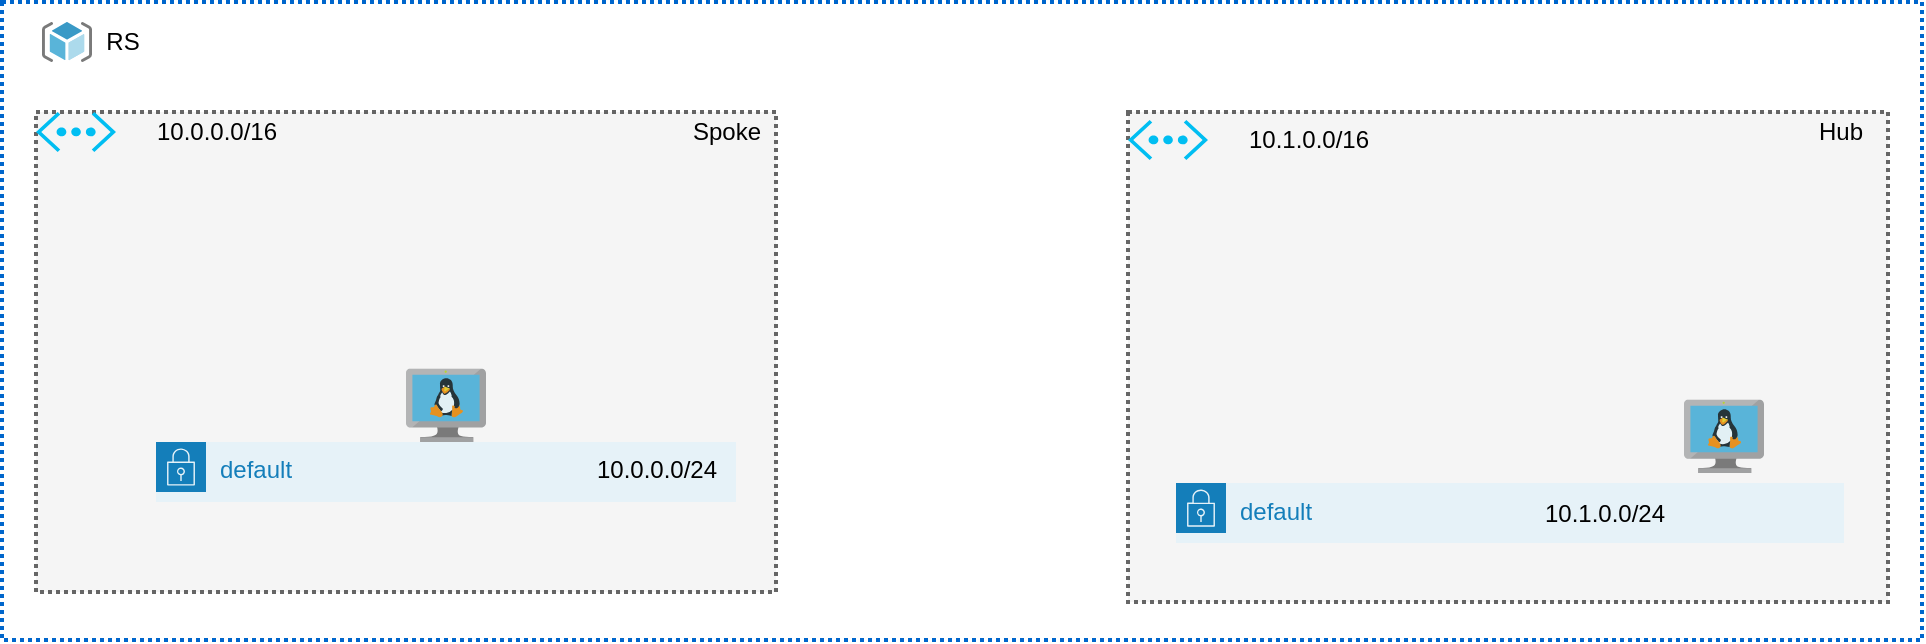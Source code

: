 <mxfile version="15.7.3" type="device" pages="2"><diagram id="hR2VdNrIBjLnMXKwm23U" name="Main Topology"><mxGraphModel dx="1502" dy="1025" grid="0" gridSize="10" guides="1" tooltips="1" connect="1" arrows="1" fold="1" page="0" pageScale="1" pageWidth="850" pageHeight="1100" math="0" shadow="0"><root><mxCell id="0"/><mxCell id="1" parent="0"/><mxCell id="ZIYtXUw6ZxtMS1BVnvs7-1" value="" style="whiteSpace=wrap;html=1;dashed=1;strokeColor=#0066CC;strokeWidth=2;dashPattern=1 1;" parent="1" vertex="1"><mxGeometry x="-7" y="40" width="960" height="319" as="geometry"/></mxCell><mxCell id="_tkcmpxjTreQOgK2wmGO-6" value="" style="whiteSpace=wrap;html=1;dashed=1;strokeWidth=2;dashPattern=1 1;strokeColor=#666666;fillColor=#f5f5f5;fontColor=#333333;" parent="1" vertex="1"><mxGeometry x="556" y="95" width="380" height="245" as="geometry"/></mxCell><mxCell id="_tkcmpxjTreQOgK2wmGO-2" value="" style="verticalLabelPosition=bottom;html=1;verticalAlign=top;align=center;strokeColor=none;fillColor=#00BEF2;shape=mxgraph.azure.virtual_network;pointerEvents=1;dashed=1;" parent="1" vertex="1"><mxGeometry x="556" y="99" width="40" height="20" as="geometry"/></mxCell><mxCell id="_tkcmpxjTreQOgK2wmGO-4" value="default" style="points=[[0,0],[0.25,0],[0.5,0],[0.75,0],[1,0],[1,0.25],[1,0.5],[1,0.75],[1,1],[0.75,1],[0.5,1],[0.25,1],[0,1],[0,0.75],[0,0.5],[0,0.25]];outlineConnect=0;gradientColor=none;html=1;whiteSpace=wrap;fontSize=12;fontStyle=0;shape=mxgraph.aws4.group;grIcon=mxgraph.aws4.group_security_group;grStroke=0;strokeColor=#147EBA;fillColor=#E6F2F8;verticalAlign=top;align=left;spacingLeft=30;fontColor=#147EBA;dashed=0;" parent="1" vertex="1"><mxGeometry x="580" y="280.53" width="334" height="30" as="geometry"/></mxCell><mxCell id="_tkcmpxjTreQOgK2wmGO-7" value="" style="whiteSpace=wrap;html=1;dashed=1;strokeWidth=2;dashPattern=1 1;strokeColor=#666666;fillColor=#f5f5f5;fontColor=#333333;" parent="1" vertex="1"><mxGeometry x="10" y="95" width="370" height="240" as="geometry"/></mxCell><mxCell id="_tkcmpxjTreQOgK2wmGO-8" value="" style="verticalLabelPosition=bottom;html=1;verticalAlign=top;align=center;strokeColor=none;fillColor=#00BEF2;shape=mxgraph.azure.virtual_network;pointerEvents=1;dashed=1;" parent="1" vertex="1"><mxGeometry x="10" y="95" width="40" height="20" as="geometry"/></mxCell><mxCell id="_tkcmpxjTreQOgK2wmGO-10" value="default" style="points=[[0,0],[0.25,0],[0.5,0],[0.75,0],[1,0],[1,0.25],[1,0.5],[1,0.75],[1,1],[0.75,1],[0.5,1],[0.25,1],[0,1],[0,0.75],[0,0.5],[0,0.25]];outlineConnect=0;gradientColor=none;html=1;whiteSpace=wrap;fontSize=12;fontStyle=0;shape=mxgraph.aws4.group;grIcon=mxgraph.aws4.group_security_group;grStroke=0;strokeColor=#147EBA;fillColor=#E6F2F8;verticalAlign=top;align=left;spacingLeft=30;fontColor=#147EBA;dashed=0;" parent="1" vertex="1"><mxGeometry x="70" y="260" width="290" height="30" as="geometry"/></mxCell><mxCell id="_tkcmpxjTreQOgK2wmGO-11" value="" style="aspect=fixed;html=1;points=[];align=center;image;fontSize=12;image=img/lib/mscae/VM_Linux.svg;dashed=1;" parent="1" vertex="1"><mxGeometry x="195" y="223.2" width="40" height="36.8" as="geometry"/></mxCell><mxCell id="_tkcmpxjTreQOgK2wmGO-14" value="10.1.0.0/16" style="text;html=1;resizable=0;autosize=1;align=center;verticalAlign=middle;points=[];fillColor=none;strokeColor=none;rounded=0;dashed=1;" parent="1" vertex="1"><mxGeometry x="606" y="99" width="80" height="20" as="geometry"/></mxCell><mxCell id="_tkcmpxjTreQOgK2wmGO-15" value="10.0.0.0/16" style="text;html=1;resizable=0;autosize=1;align=center;verticalAlign=middle;points=[];fillColor=none;strokeColor=none;rounded=0;dashed=1;" parent="1" vertex="1"><mxGeometry x="60" y="95" width="80" height="20" as="geometry"/></mxCell><mxCell id="_tkcmpxjTreQOgK2wmGO-17" value="10.1.0.0/24" style="text;html=1;resizable=0;autosize=1;align=center;verticalAlign=middle;points=[];fillColor=none;strokeColor=none;rounded=0;dashed=1;" parent="1" vertex="1"><mxGeometry x="759" y="286.53" width="70" height="18" as="geometry"/></mxCell><mxCell id="_tkcmpxjTreQOgK2wmGO-19" value="10.0.0.0/24" style="text;html=1;resizable=0;autosize=1;align=center;verticalAlign=middle;points=[];fillColor=none;strokeColor=none;rounded=0;dashed=1;" parent="1" vertex="1"><mxGeometry x="280" y="263.93" width="80" height="20" as="geometry"/></mxCell><mxCell id="_tkcmpxjTreQOgK2wmGO-20" value="Hub" style="text;html=1;resizable=0;autosize=1;align=center;verticalAlign=middle;points=[];fillColor=none;strokeColor=none;rounded=0;dashed=1;" parent="1" vertex="1"><mxGeometry x="892" y="95" width="40" height="20" as="geometry"/></mxCell><mxCell id="_tkcmpxjTreQOgK2wmGO-21" value="Spoke" style="text;html=1;resizable=0;autosize=1;align=center;verticalAlign=middle;points=[];fillColor=none;strokeColor=none;rounded=0;dashed=1;" parent="1" vertex="1"><mxGeometry x="330" y="95" width="50" height="20" as="geometry"/></mxCell><mxCell id="ZIYtXUw6ZxtMS1BVnvs7-2" value="" style="sketch=0;aspect=fixed;html=1;points=[];align=center;image;fontSize=12;image=img/lib/mscae/ResourceGroup.svg;strokeColor=#004C99;" parent="1" vertex="1"><mxGeometry x="13" y="50" width="25" height="20" as="geometry"/></mxCell><mxCell id="ZIYtXUw6ZxtMS1BVnvs7-3" value="RS" style="text;html=1;resizable=0;autosize=1;align=center;verticalAlign=middle;points=[];fillColor=none;strokeColor=none;rounded=0;dashed=1;" parent="1" vertex="1"><mxGeometry x="38" y="50" width="30" height="20" as="geometry"/></mxCell><mxCell id="oVeQPb-OzaXp3PCdnL57-1" value="" style="aspect=fixed;html=1;points=[];align=center;image;fontSize=12;image=img/lib/mscae/VM_Linux.svg;dashed=1;" parent="1" vertex="1"><mxGeometry x="834" y="238.73" width="40" height="36.8" as="geometry"/></mxCell></root></mxGraphModel></diagram><diagram id="kfN6UeuT7KhL0j2yO7pN" name="Default Route"><mxGraphModel dx="1259" dy="1076" grid="1" gridSize="10" guides="1" tooltips="1" connect="1" arrows="1" fold="1" page="1" pageScale="1" pageWidth="850" pageHeight="1100" math="0" shadow="0"><root><mxCell id="t3_YcBTurmadjrwCWqQb-0"/><mxCell id="t3_YcBTurmadjrwCWqQb-1" parent="t3_YcBTurmadjrwCWqQb-0"/><mxCell id="VGM-Mk77CD5rtXH_1FjX-0" value="" style="whiteSpace=wrap;html=1;dashed=1;strokeColor=#0066CC;strokeWidth=2;dashPattern=1 1;" vertex="1" parent="t3_YcBTurmadjrwCWqQb-1"><mxGeometry x="70" y="240" width="1170" height="350" as="geometry"/></mxCell><mxCell id="VGM-Mk77CD5rtXH_1FjX-1" value="" style="whiteSpace=wrap;html=1;dashed=1;strokeWidth=2;dashPattern=1 1;strokeColor=#666666;fillColor=#f5f5f5;fontColor=#333333;" vertex="1" parent="t3_YcBTurmadjrwCWqQb-1"><mxGeometry x="580" y="295" width="620" height="240" as="geometry"/></mxCell><mxCell id="VGM-Mk77CD5rtXH_1FjX-2" value="" style="verticalLabelPosition=bottom;html=1;verticalAlign=top;align=center;strokeColor=none;fillColor=#00BEF2;shape=mxgraph.azure.virtual_network;pointerEvents=1;dashed=1;" vertex="1" parent="t3_YcBTurmadjrwCWqQb-1"><mxGeometry x="580" y="295" width="40" height="20" as="geometry"/></mxCell><mxCell id="VGM-Mk77CD5rtXH_1FjX-3" value="default" style="points=[[0,0],[0.25,0],[0.5,0],[0.75,0],[1,0],[1,0.25],[1,0.5],[1,0.75],[1,1],[0.75,1],[0.5,1],[0.25,1],[0,1],[0,0.75],[0,0.5],[0,0.25]];outlineConnect=0;gradientColor=none;html=1;whiteSpace=wrap;fontSize=12;fontStyle=0;shape=mxgraph.aws4.group;grIcon=mxgraph.aws4.group_security_group;grStroke=0;strokeColor=#147EBA;fillColor=#E6F2F8;verticalAlign=top;align=left;spacingLeft=30;fontColor=#147EBA;dashed=0;" vertex="1" parent="t3_YcBTurmadjrwCWqQb-1"><mxGeometry x="600" y="480.53" width="580" height="30" as="geometry"/></mxCell><mxCell id="VGM-Mk77CD5rtXH_1FjX-4" style="edgeStyle=orthogonalEdgeStyle;rounded=0;orthogonalLoop=1;jettySize=auto;html=1;exitX=1;exitY=0.5;exitDx=0;exitDy=0;endArrow=none;endFill=0;strokeWidth=2;strokeColor=#0066CC;" edge="1" parent="t3_YcBTurmadjrwCWqQb-1" source="VGM-Mk77CD5rtXH_1FjX-5" target="VGM-Mk77CD5rtXH_1FjX-1"><mxGeometry relative="1" as="geometry"/></mxCell><mxCell id="VGM-Mk77CD5rtXH_1FjX-5" value="" style="whiteSpace=wrap;html=1;dashed=1;strokeWidth=2;dashPattern=1 1;strokeColor=#666666;fillColor=#f5f5f5;fontColor=#333333;" vertex="1" parent="t3_YcBTurmadjrwCWqQb-1"><mxGeometry x="130" y="295" width="370" height="240" as="geometry"/></mxCell><mxCell id="VGM-Mk77CD5rtXH_1FjX-6" value="" style="verticalLabelPosition=bottom;html=1;verticalAlign=top;align=center;strokeColor=none;fillColor=#00BEF2;shape=mxgraph.azure.virtual_network;pointerEvents=1;dashed=1;" vertex="1" parent="t3_YcBTurmadjrwCWqQb-1"><mxGeometry x="130" y="295" width="40" height="20" as="geometry"/></mxCell><mxCell id="VGM-Mk77CD5rtXH_1FjX-7" value="default" style="points=[[0,0],[0.25,0],[0.5,0],[0.75,0],[1,0],[1,0.25],[1,0.5],[1,0.75],[1,1],[0.75,1],[0.5,1],[0.25,1],[0,1],[0,0.75],[0,0.5],[0,0.25]];outlineConnect=0;gradientColor=none;html=1;whiteSpace=wrap;fontSize=12;fontStyle=0;shape=mxgraph.aws4.group;grIcon=mxgraph.aws4.group_security_group;grStroke=0;strokeColor=#147EBA;fillColor=#E6F2F8;verticalAlign=top;align=left;spacingLeft=30;fontColor=#147EBA;dashed=0;" vertex="1" parent="t3_YcBTurmadjrwCWqQb-1"><mxGeometry x="190" y="460" width="290" height="30" as="geometry"/></mxCell><mxCell id="VGM-Mk77CD5rtXH_1FjX-8" value="" style="aspect=fixed;html=1;points=[];align=center;image;fontSize=12;image=img/lib/mscae/VM_Linux.svg;dashed=1;" vertex="1" parent="t3_YcBTurmadjrwCWqQb-1"><mxGeometry x="315" y="423.2" width="40" height="36.8" as="geometry"/></mxCell><mxCell id="VGM-Mk77CD5rtXH_1FjX-9" value="10.1.0.0/16" style="text;html=1;resizable=0;autosize=1;align=center;verticalAlign=middle;points=[];fillColor=none;strokeColor=none;rounded=0;dashed=1;" vertex="1" parent="t3_YcBTurmadjrwCWqQb-1"><mxGeometry x="630" y="295" width="80" height="20" as="geometry"/></mxCell><mxCell id="VGM-Mk77CD5rtXH_1FjX-10" value="10.0.0.0/16" style="text;html=1;resizable=0;autosize=1;align=center;verticalAlign=middle;points=[];fillColor=none;strokeColor=none;rounded=0;dashed=1;" vertex="1" parent="t3_YcBTurmadjrwCWqQb-1"><mxGeometry x="180" y="295" width="80" height="20" as="geometry"/></mxCell><mxCell id="VGM-Mk77CD5rtXH_1FjX-11" value="10.1.1.0/24" style="text;html=1;resizable=0;autosize=1;align=center;verticalAlign=middle;points=[];fillColor=none;strokeColor=none;rounded=0;dashed=1;" vertex="1" parent="t3_YcBTurmadjrwCWqQb-1"><mxGeometry x="1100" y="488.93" width="80" height="20" as="geometry"/></mxCell><mxCell id="VGM-Mk77CD5rtXH_1FjX-12" value="10.0.0.0/24" style="text;html=1;resizable=0;autosize=1;align=center;verticalAlign=middle;points=[];fillColor=none;strokeColor=none;rounded=0;dashed=1;" vertex="1" parent="t3_YcBTurmadjrwCWqQb-1"><mxGeometry x="400" y="463.93" width="80" height="20" as="geometry"/></mxCell><mxCell id="VGM-Mk77CD5rtXH_1FjX-13" value="Hub" style="text;html=1;resizable=0;autosize=1;align=center;verticalAlign=middle;points=[];fillColor=none;strokeColor=none;rounded=0;dashed=1;" vertex="1" parent="t3_YcBTurmadjrwCWqQb-1"><mxGeometry x="905" y="295" width="40" height="20" as="geometry"/></mxCell><mxCell id="VGM-Mk77CD5rtXH_1FjX-14" value="Spoke" style="text;html=1;resizable=0;autosize=1;align=center;verticalAlign=middle;points=[];fillColor=none;strokeColor=none;rounded=0;dashed=1;" vertex="1" parent="t3_YcBTurmadjrwCWqQb-1"><mxGeometry x="450" y="295" width="50" height="20" as="geometry"/></mxCell><mxCell id="VGM-Mk77CD5rtXH_1FjX-15" value="" style="sketch=0;aspect=fixed;html=1;points=[];align=center;image;fontSize=12;image=img/lib/mscae/ResourceGroup.svg;strokeColor=#004C99;" vertex="1" parent="t3_YcBTurmadjrwCWqQb-1"><mxGeometry x="80" y="250" width="25" height="20" as="geometry"/></mxCell><mxCell id="VGM-Mk77CD5rtXH_1FjX-16" value="RS" style="text;html=1;resizable=0;autosize=1;align=center;verticalAlign=middle;points=[];fillColor=none;strokeColor=none;rounded=0;dashed=1;" vertex="1" parent="t3_YcBTurmadjrwCWqQb-1"><mxGeometry x="105" y="250" width="30" height="20" as="geometry"/></mxCell><mxCell id="VGM-Mk77CD5rtXH_1FjX-17" value="" style="sketch=0;aspect=fixed;html=1;points=[];align=center;image;fontSize=12;image=img/lib/mscae/Network_Security_Groups_Classic.svg;" vertex="1" parent="t3_YcBTurmadjrwCWqQb-1"><mxGeometry x="265" y="450" width="18.9" height="25.53" as="geometry"/></mxCell><mxCell id="VGM-Mk77CD5rtXH_1FjX-18" value="" style="sketch=0;aspect=fixed;html=1;points=[];align=center;image;fontSize=12;image=img/lib/mscae/Network_Security_Groups_Classic.svg;" vertex="1" parent="t3_YcBTurmadjrwCWqQb-1"><mxGeometry x="640" y="459.47" width="18.9" height="25.53" as="geometry"/></mxCell><mxCell id="VGM-Mk77CD5rtXH_1FjX-19" value="" style="image;html=1;image=img/lib/clip_art/networking/Router_Icon_128x128.png" vertex="1" parent="t3_YcBTurmadjrwCWqQb-1"><mxGeometry x="835" y="478.93" width="40" height="30" as="geometry"/></mxCell><mxCell id="VGM-Mk77CD5rtXH_1FjX-20" value="" style="image;html=1;image=img/lib/clip_art/networking/Router_Icon_128x128.png" vertex="1" parent="t3_YcBTurmadjrwCWqQb-1"><mxGeometry x="895" y="480.53" width="40" height="30" as="geometry"/></mxCell><mxCell id="VGM-Mk77CD5rtXH_1FjX-21" value="RouteServerSubnet" style="points=[[0,0],[0.25,0],[0.5,0],[0.75,0],[1,0],[1,0.25],[1,0.5],[1,0.75],[1,1],[0.75,1],[0.5,1],[0.25,1],[0,1],[0,0.75],[0,0.5],[0,0.25]];outlineConnect=0;gradientColor=none;html=1;whiteSpace=wrap;fontSize=12;fontStyle=0;shape=mxgraph.aws4.group;grIcon=mxgraph.aws4.group_security_group;grStroke=0;strokeColor=#147EBA;fillColor=#E6F2F8;verticalAlign=top;align=left;spacingLeft=30;fontColor=#147EBA;dashed=0;" vertex="1" parent="t3_YcBTurmadjrwCWqQb-1"><mxGeometry x="600" y="400" width="580" height="30" as="geometry"/></mxCell><mxCell id="VGM-Mk77CD5rtXH_1FjX-22" value="" style="sketch=0;points=[[0.5,0,0],[1,0.5,0],[0.5,1,0],[0,0.5,0],[0.145,0.145,0],[0.856,0.145,0],[0.855,0.856,0],[0.145,0.855,0]];verticalLabelPosition=bottom;html=1;verticalAlign=top;aspect=fixed;align=center;pointerEvents=1;shape=mxgraph.cisco19.rect;prIcon=router;fillColor=#FAFAFA;strokeColor=#005073;" vertex="1" parent="t3_YcBTurmadjrwCWqQb-1"><mxGeometry x="885" y="370" width="50" height="50" as="geometry"/></mxCell><mxCell id="VGM-Mk77CD5rtXH_1FjX-23" value="10.1.0.0/24" style="text;html=1;resizable=0;autosize=1;align=center;verticalAlign=middle;points=[];fillColor=none;strokeColor=none;rounded=0;dashed=1;" vertex="1" parent="t3_YcBTurmadjrwCWqQb-1"><mxGeometry x="1100" y="410" width="80" height="20" as="geometry"/></mxCell><mxCell id="VGM-Mk77CD5rtXH_1FjX-38" style="edgeStyle=none;rounded=0;orthogonalLoop=1;jettySize=auto;html=1;entryX=0.5;entryY=1;entryDx=0;entryDy=0;entryPerimeter=0;endArrow=none;endFill=0;dashed=1;" edge="1" parent="t3_YcBTurmadjrwCWqQb-1" source="VGM-Mk77CD5rtXH_1FjX-39" target="VGM-Mk77CD5rtXH_1FjX-22"><mxGeometry relative="1" as="geometry"/></mxCell><mxCell id="VGM-Mk77CD5rtXH_1FjX-39" value="" style="image;html=1;image=img/lib/clip_art/networking/Router_Icon_128x128.png" vertex="1" parent="t3_YcBTurmadjrwCWqQb-1"><mxGeometry x="780" y="478.93" width="40" height="30" as="geometry"/></mxCell><mxCell id="VGM-Mk77CD5rtXH_1FjX-40" style="edgeStyle=none;rounded=0;orthogonalLoop=1;jettySize=auto;html=1;entryX=0.5;entryY=1;entryDx=0;entryDy=0;entryPerimeter=0;endArrow=none;endFill=0;dashed=1;" edge="1" parent="t3_YcBTurmadjrwCWqQb-1" source="VGM-Mk77CD5rtXH_1FjX-19" target="VGM-Mk77CD5rtXH_1FjX-22"><mxGeometry relative="1" as="geometry"/></mxCell><mxCell id="VGM-Mk77CD5rtXH_1FjX-41" style="edgeStyle=none;rounded=0;orthogonalLoop=1;jettySize=auto;html=1;entryX=0.5;entryY=1;entryDx=0;entryDy=0;entryPerimeter=0;endArrow=none;endFill=0;dashed=1;" edge="1" parent="t3_YcBTurmadjrwCWqQb-1" source="VGM-Mk77CD5rtXH_1FjX-20" target="VGM-Mk77CD5rtXH_1FjX-22"><mxGeometry relative="1" as="geometry"/></mxCell><mxCell id="VGM-Mk77CD5rtXH_1FjX-42" value="&lt;span style=&quot;color: rgb(0, 0, 0); font-family: helvetica; font-size: 12px; font-style: normal; font-weight: 400; letter-spacing: normal; text-align: center; text-indent: 0px; text-transform: none; word-spacing: 0px; background-color: rgb(248, 249, 250); display: inline; float: none;&quot;&gt;Route Server&lt;/span&gt;" style="text;whiteSpace=wrap;html=1;" vertex="1" parent="t3_YcBTurmadjrwCWqQb-1"><mxGeometry x="1030" y="370" width="80" height="20" as="geometry"/></mxCell><mxCell id="VGM-Mk77CD5rtXH_1FjX-45" value="&lt;span style=&quot;color: rgb(0 , 0 , 0) ; font-family: &amp;#34;helvetica&amp;#34; ; font-size: 11px ; font-style: normal ; font-weight: 400 ; letter-spacing: normal ; text-indent: 0px ; text-transform: none ; word-spacing: 0px ; display: inline ; float: none&quot;&gt;BGP&lt;/span&gt;" style="text;whiteSpace=wrap;html=1;align=center;verticalAlign=middle;labelBackgroundColor=#99FF99;" vertex="1" parent="t3_YcBTurmadjrwCWqQb-1"><mxGeometry x="750" y="431.6" width="70" height="20" as="geometry"/></mxCell><mxCell id="VGM-Mk77CD5rtXH_1FjX-46" style="rounded=0;orthogonalLoop=1;jettySize=auto;html=1;entryX=0.5;entryY=1;entryDx=0;entryDy=0;entryPerimeter=0;dashed=1;endFill=0;endArrow=none;" edge="1" parent="t3_YcBTurmadjrwCWqQb-1" source="VGM-Mk77CD5rtXH_1FjX-47" target="VGM-Mk77CD5rtXH_1FjX-22"><mxGeometry relative="1" as="geometry"/></mxCell><mxCell id="VGM-Mk77CD5rtXH_1FjX-47" value="" style="image;html=1;image=img/lib/clip_art/networking/Router_Icon_128x128.png" vertex="1" parent="t3_YcBTurmadjrwCWqQb-1"><mxGeometry x="960" y="480.53" width="40" height="30" as="geometry"/></mxCell><mxCell id="VGM-Mk77CD5rtXH_1FjX-53" value="AS 65555" style="text;whiteSpace=wrap;html=1;" vertex="1" parent="t3_YcBTurmadjrwCWqQb-1"><mxGeometry x="960" y="451.6" width="60" height="30" as="geometry"/></mxCell><mxCell id="VGM-Mk77CD5rtXH_1FjX-56" value="AS 65515" style="text;whiteSpace=wrap;html=1;" vertex="1" parent="t3_YcBTurmadjrwCWqQb-1"><mxGeometry x="1030" y="350" width="60" height="30" as="geometry"/></mxCell><mxCell id="VGM-Mk77CD5rtXH_1FjX-54" value="" style="whiteSpace=wrap;html=1;fillColor=none;" vertex="1" parent="t3_YcBTurmadjrwCWqQb-1"><mxGeometry x="770" y="437.5" width="280" height="75" as="geometry"/></mxCell></root></mxGraphModel></diagram></mxfile>